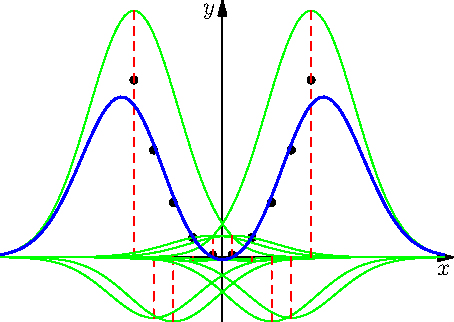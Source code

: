 import graph;
import plain;
import contour;
size(8cm);
real k(real x, real y) { return exp(-(x-y)^2/2); }
real[] xs = uniform(-2,2,10-1);
real[] ys = new real[xs.length];
for (int i = 0; i < xs.length; ++i) ys[i] = xs[i]*xs[i];
for (int i = 0; i < xs.length; ++i) dot((xs[i],ys[i]),black+4);
//real[] alphas = { 12.2755,-11.8287,1.6387,4.5700,-2.7220,-2.7220,4.5700,1.6387,-11.8287,12.2755 };
real[] alphas = {5.5685,-1.3711,-1.4518,-0.0785,0.4866,0.4866,-0.0785,-1.4518,-1.3711,5.5685};
for (int i = 0; i < xs.length; ++i) {
  real f(real x) { return k(x,xs[i])*alphas[i]; }
  draw(graph(f,-5,5),green);
  draw((xs[i],0)--(xs[i],f(xs[i])),red+dashed);
}
real g(real x) {
  real y = 0;
  for (int i = 0; i < xs.length; ++i) y += k(x,xs[i])*alphas[i];
  return y;
}
draw(graph(g,-5,5),blue+1);
xaxis("$x$",EndArrow);
yaxis("$y$",EndArrow);

